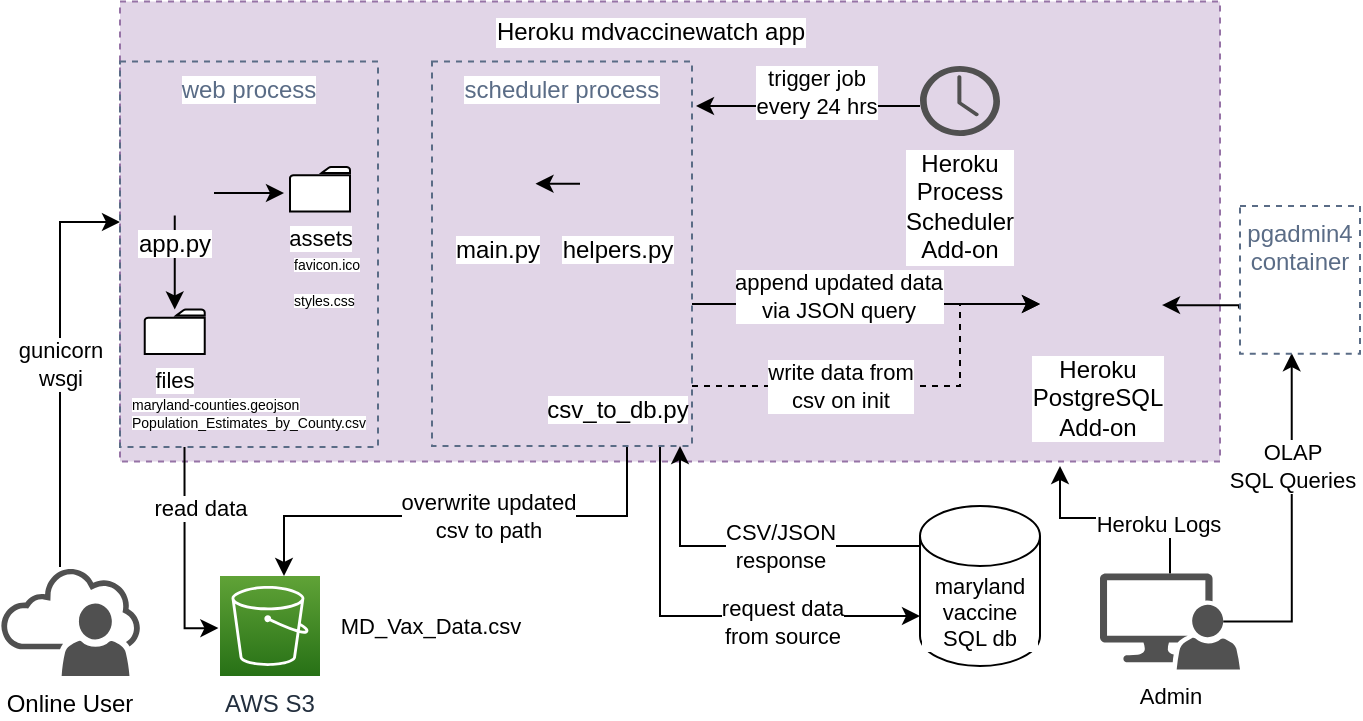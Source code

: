<mxfile version="14.6.3" type="github"><diagram id="Ht1M8jgEwFfnCIfOTk4-" name="Page-1"><mxGraphModel dx="815" dy="457" grid="1" gridSize="10" guides="1" tooltips="1" connect="1" arrows="1" fold="1" page="1" pageScale="1" pageWidth="1169" pageHeight="827" math="0" shadow="0"><root><mxCell id="0"/><mxCell id="1" parent="0"/><mxCell id="WkKg1ZLtneDwosYZ-dj9-24" value="" style="group;html=1;whiteSpace=wrap;labelBorderColor=none;labelBackgroundColor=#ffffff;" parent="1" vertex="1" connectable="0"><mxGeometry x="320" y="77.75" width="550" height="204.5" as="geometry"/></mxCell><mxCell id="Wg-BDxwl6Gt41xirrVJl-39" value="" style="fillColor=#e1d5e7;dashed=1;verticalAlign=top;fontStyle=0;html=1;whiteSpace=wrap;labelBorderColor=none;labelBackgroundColor=#ffffff;strokeColor=#9673a6;" vertex="1" parent="WkKg1ZLtneDwosYZ-dj9-24"><mxGeometry y="-30" width="550" height="230" as="geometry"/></mxCell><mxCell id="WkKg1ZLtneDwosYZ-dj9-11" value="web process" style="fillColor=none;strokeColor=#5A6C86;dashed=1;verticalAlign=top;fontStyle=0;fontColor=#5A6C86;html=1;whiteSpace=wrap;labelBorderColor=none;labelBackgroundColor=#ffffff;" parent="WkKg1ZLtneDwosYZ-dj9-24" vertex="1"><mxGeometry width="129" height="192.75" as="geometry"/></mxCell><mxCell id="Wg-BDxwl6Gt41xirrVJl-43" style="edgeStyle=orthogonalEdgeStyle;rounded=0;orthogonalLoop=1;jettySize=auto;html=1;labelBackgroundColor=#ffffff;fontSize=11;" edge="1" parent="WkKg1ZLtneDwosYZ-dj9-24"><mxGeometry relative="1" as="geometry"><mxPoint x="47" y="65.78" as="sourcePoint"/><mxPoint x="82" y="65.78" as="targetPoint"/><Array as="points"><mxPoint x="47" y="65.53"/></Array></mxGeometry></mxCell><mxCell id="Wg-BDxwl6Gt41xirrVJl-46" style="edgeStyle=orthogonalEdgeStyle;rounded=0;orthogonalLoop=1;jettySize=auto;html=1;labelBackgroundColor=#ffffff;fontSize=11;" edge="1" parent="WkKg1ZLtneDwosYZ-dj9-24" source="WkKg1ZLtneDwosYZ-dj9-5" target="Wg-BDxwl6Gt41xirrVJl-44"><mxGeometry relative="1" as="geometry"/></mxCell><mxCell id="WkKg1ZLtneDwosYZ-dj9-5" value="app.py" style="shape=image;verticalAlign=top;verticalLabelPosition=bottom;labelBackgroundColor=#ffffff;imageAspect=0;aspect=fixed;image=https://cdn2.iconfinder.com/data/icons/oxygen/128x128/mimetypes/application-x-python.png;html=1;whiteSpace=wrap;labelBorderColor=none;" parent="WkKg1ZLtneDwosYZ-dj9-24" vertex="1"><mxGeometry x="10" y="42.25" width="34.75" height="34.75" as="geometry"/></mxCell><mxCell id="Wg-BDxwl6Gt41xirrVJl-13" value="" style="shape=image;verticalAlign=top;verticalLabelPosition=bottom;labelBackgroundColor=#ffffff;imageAspect=0;aspect=fixed;image=https://cdn4.iconfinder.com/data/icons/logos-and-brands/512/97_Docker_logo_logos-128.png;html=1;whiteSpace=wrap;labelBorderColor=none;" vertex="1" parent="WkKg1ZLtneDwosYZ-dj9-24"><mxGeometry x="60" y="22.25" width="20" height="20" as="geometry"/></mxCell><mxCell id="Wg-BDxwl6Gt41xirrVJl-2" value="" style="shape=image;verticalAlign=top;verticalLabelPosition=bottom;labelBackgroundColor=#ffffff;imageAspect=0;aspect=fixed;image=https://cdn1.iconfinder.com/data/icons/simple-icons/128/heroku-128-black.png;html=1;whiteSpace=wrap;labelBorderColor=none;" vertex="1" parent="WkKg1ZLtneDwosYZ-dj9-24"><mxGeometry x="160" y="-30" width="30" height="30" as="geometry"/></mxCell><mxCell id="Wg-BDxwl6Gt41xirrVJl-16" value="Heroku PostgreSQL&lt;br&gt;Add-on" style="shape=image;verticalAlign=top;verticalLabelPosition=bottom;labelBackgroundColor=#ffffff;imageAspect=0;aspect=fixed;image=https://cdn4.iconfinder.com/data/icons/logos-brands-5/24/postgresql-128.png;html=1;whiteSpace=wrap;labelBorderColor=none;" vertex="1" parent="WkKg1ZLtneDwosYZ-dj9-24"><mxGeometry x="460" y="82.25" width="58" height="58" as="geometry"/></mxCell><mxCell id="Wg-BDxwl6Gt41xirrVJl-41" value="assets" style="pointerEvents=1;shadow=0;dashed=0;html=1;labelPosition=center;verticalLabelPosition=bottom;verticalAlign=top;outlineConnect=0;align=center;shape=mxgraph.office.concepts.folder;labelBackgroundColor=#ffffff;fontSize=11;" vertex="1" parent="WkKg1ZLtneDwosYZ-dj9-24"><mxGeometry x="85" y="52.75" width="30" height="22.25" as="geometry"/></mxCell><mxCell id="Wg-BDxwl6Gt41xirrVJl-44" value="files" style="pointerEvents=1;shadow=0;dashed=0;html=1;labelPosition=center;verticalLabelPosition=bottom;verticalAlign=top;outlineConnect=0;align=center;shape=mxgraph.office.concepts.folder;labelBackgroundColor=#ffffff;fontSize=11;" vertex="1" parent="WkKg1ZLtneDwosYZ-dj9-24"><mxGeometry x="12.37" y="124" width="30" height="22.25" as="geometry"/></mxCell><mxCell id="Wg-BDxwl6Gt41xirrVJl-45" value="&lt;p style=&quot;line-height: 70%&quot;&gt;&lt;span style=&quot;background-color: rgb(255 , 255 , 255) ; font-size: 7px&quot;&gt;maryland-counties.geojson&lt;/span&gt;&lt;br&gt;&lt;span style=&quot;background-color: rgb(255 , 255 , 255) ; font-size: 7px&quot;&gt;Population_Estimates_by_County.csv&lt;/span&gt;&lt;/p&gt;" style="text;html=1;align=left;verticalAlign=middle;resizable=0;points=[];autosize=1;strokeColor=none;fontSize=11;" vertex="1" parent="WkKg1ZLtneDwosYZ-dj9-24"><mxGeometry x="4" y="150.5" width="130" height="50" as="geometry"/></mxCell><mxCell id="Wg-BDxwl6Gt41xirrVJl-47" value="&lt;p style=&quot;line-height: 0%&quot;&gt;&lt;span style=&quot;font-size: 7px ; background-color: rgb(255 , 255 , 255) ; line-height: 60%&quot;&gt;favicon.ico&lt;/span&gt;&lt;/p&gt;&lt;p style=&quot;line-height: 70%&quot;&gt;&lt;span style=&quot;font-size: 7px ; background-color: rgb(255 , 255 , 255) ; line-height: 20%&quot;&gt;styles.css&lt;/span&gt;&lt;/p&gt;" style="text;html=1;align=left;verticalAlign=middle;resizable=0;points=[];autosize=1;strokeColor=none;fontSize=11;" vertex="1" parent="WkKg1ZLtneDwosYZ-dj9-24"><mxGeometry x="85" y="86.25" width="50" height="50" as="geometry"/></mxCell><mxCell id="WkKg1ZLtneDwosYZ-dj9-22" value="read&amp;nbsp;data" style="edgeStyle=orthogonalEdgeStyle;rounded=0;orthogonalLoop=1;jettySize=auto;entryX=-0.016;entryY=0.521;entryDx=0;entryDy=0;entryPerimeter=0;exitX=0.25;exitY=1;exitDx=0;exitDy=0;html=1;labelBorderColor=none;labelBackgroundColor=#ffffff;" parent="1" target="UEzPUAAOIrF-is8g5C7q-116" edge="1" source="WkKg1ZLtneDwosYZ-dj9-11"><mxGeometry x="-0.424" y="8" relative="1" as="geometry"><mxPoint x="380" y="531.176" as="targetPoint"/><mxPoint x="385" y="271" as="sourcePoint"/><Array as="points"><mxPoint x="352" y="361"/></Array><mxPoint as="offset"/></mxGeometry></mxCell><mxCell id="WkKg1ZLtneDwosYZ-dj9-21" value="overwrite updated&lt;br&gt;csv&amp;nbsp;to path" style="edgeStyle=orthogonalEdgeStyle;rounded=0;orthogonalLoop=1;jettySize=auto;exitX=0.75;exitY=1;exitDx=0;exitDy=0;html=1;labelBorderColor=none;labelBackgroundColor=#ffffff;" parent="1" source="WkKg1ZLtneDwosYZ-dj9-13" target="UEzPUAAOIrF-is8g5C7q-116" edge="1"><mxGeometry x="-0.115" relative="1" as="geometry"><Array as="points"><mxPoint x="573" y="305"/><mxPoint x="402" y="305"/></Array><mxPoint as="offset"/></mxGeometry></mxCell><mxCell id="WkKg1ZLtneDwosYZ-dj9-28" value="trigger job&lt;br&gt;every 24 hrs" style="edgeStyle=orthogonalEdgeStyle;rounded=0;orthogonalLoop=1;jettySize=auto;html=1;labelBorderColor=none;labelBackgroundColor=#ffffff;" parent="1" source="Wg-BDxwl6Gt41xirrVJl-10" edge="1"><mxGeometry x="-0.068" y="-7" relative="1" as="geometry"><mxPoint x="608" y="100" as="targetPoint"/><Array as="points"><mxPoint x="608" y="100"/></Array><mxPoint as="offset"/><mxPoint x="660" y="210" as="sourcePoint"/></mxGeometry></mxCell><mxCell id="WkKg1ZLtneDwosYZ-dj9-34" value="" style="edgeStyle=orthogonalEdgeStyle;rounded=0;orthogonalLoop=1;jettySize=auto;html=1;labelBorderColor=none;labelBackgroundColor=#ffffff;" parent="1" target="Wg-BDxwl6Gt41xirrVJl-16" edge="1"><mxGeometry relative="1" as="geometry"><Array as="points"><mxPoint x="606" y="199"/></Array><mxPoint x="606" y="199" as="sourcePoint"/><mxPoint x="620" y="385" as="targetPoint"/></mxGeometry></mxCell><mxCell id="Wg-BDxwl6Gt41xirrVJl-21" value="append updated&amp;nbsp;data&lt;br&gt;via JSON query" style="edgeLabel;align=center;verticalAlign=middle;resizable=0;points=[];html=1;labelBorderColor=none;labelBackgroundColor=#ffffff;" vertex="1" connectable="0" parent="WkKg1ZLtneDwosYZ-dj9-34"><mxGeometry x="-0.088" y="-4" relative="1" as="geometry"><mxPoint x="-7" y="-8" as="offset"/></mxGeometry></mxCell><mxCell id="WkKg1ZLtneDwosYZ-dj9-74" value="gunicorn&lt;br&gt;wsgi" style="edgeStyle=orthogonalEdgeStyle;rounded=0;orthogonalLoop=1;jettySize=auto;html=1;labelBorderColor=none;labelBackgroundColor=#ffffff;" parent="1" source="WkKg1ZLtneDwosYZ-dj9-72" target="WkKg1ZLtneDwosYZ-dj9-11" edge="1"><mxGeometry relative="1" as="geometry"><Array as="points"><mxPoint x="290" y="158"/></Array><mxPoint x="170" y="158" as="targetPoint"/></mxGeometry></mxCell><mxCell id="WkKg1ZLtneDwosYZ-dj9-72" value="Online User" style="pointerEvents=1;shadow=0;dashed=0;strokeColor=none;fillColor=#505050;labelPosition=center;verticalLabelPosition=bottom;outlineConnect=0;verticalAlign=top;align=center;shape=mxgraph.office.clouds.online_user;labelBackgroundColor=#ffffff;html=1;whiteSpace=wrap;labelBorderColor=none;" parent="1" vertex="1"><mxGeometry x="260" y="330.5" width="70" height="54.5" as="geometry"/></mxCell><mxCell id="Wg-BDxwl6Gt41xirrVJl-9" value="Heroku mdvaccinewatch app" style="text;align=center;verticalAlign=middle;resizable=0;points=[];autosize=1;strokeColor=none;html=1;labelBorderColor=none;labelBackgroundColor=#ffffff;" vertex="1" parent="1"><mxGeometry x="500" y="52.75" width="170" height="20" as="geometry"/></mxCell><mxCell id="Wg-BDxwl6Gt41xirrVJl-10" value="Heroku&lt;br&gt;Process Scheduler&lt;br&gt;Add-on" style="pointerEvents=1;shadow=0;dashed=0;strokeColor=none;fillColor=#505050;labelPosition=center;verticalLabelPosition=bottom;verticalAlign=top;outlineConnect=0;align=center;shape=mxgraph.office.concepts.clock;html=1;whiteSpace=wrap;labelBorderColor=none;labelBackgroundColor=#ffffff;" vertex="1" parent="1"><mxGeometry x="720" y="80" width="40" height="35" as="geometry"/></mxCell><mxCell id="Wg-BDxwl6Gt41xirrVJl-14" value="" style="group;html=1;whiteSpace=wrap;labelBorderColor=none;labelBackgroundColor=#ffffff;align=left;" vertex="1" connectable="0" parent="1"><mxGeometry x="370" y="335" width="230" height="50" as="geometry"/></mxCell><mxCell id="UEzPUAAOIrF-is8g5C7q-116" value="AWS S3" style="outlineConnect=0;fontColor=#232F3E;gradientColor=#60A337;gradientDirection=north;fillColor=#277116;strokeColor=#ffffff;dashed=0;verticalLabelPosition=bottom;verticalAlign=top;align=center;fontSize=12;fontStyle=0;aspect=fixed;shape=mxgraph.aws4.resourceIcon;resIcon=mxgraph.aws4.s3;labelBackgroundColor=#ffffff;html=1;whiteSpace=wrap;labelBorderColor=none;" parent="Wg-BDxwl6Gt41xirrVJl-14" vertex="1"><mxGeometry width="50.0" height="50.0" as="geometry"/></mxCell><mxCell id="Wg-BDxwl6Gt41xirrVJl-40" value="MD_Vax_Data.csv" style="text;html=1;align=center;verticalAlign=middle;resizable=0;points=[];autosize=1;strokeColor=none;fontSize=11;" vertex="1" parent="Wg-BDxwl6Gt41xirrVJl-14"><mxGeometry x="50" y="15" width="110" height="20" as="geometry"/></mxCell><mxCell id="Wg-BDxwl6Gt41xirrVJl-22" value="write data&amp;nbsp;from&lt;br&gt;csv&amp;nbsp;on init" style="edgeStyle=orthogonalEdgeStyle;rounded=0;orthogonalLoop=1;jettySize=auto;dashed=1;html=1;labelBorderColor=none;labelBackgroundColor=#ffffff;" edge="1" parent="1"><mxGeometry x="-0.311" relative="1" as="geometry"><mxPoint x="606" y="240" as="sourcePoint"/><mxPoint x="780" y="199" as="targetPoint"/><Array as="points"><mxPoint x="606" y="240"/><mxPoint x="740" y="240"/><mxPoint x="740" y="199"/></Array><mxPoint as="offset"/></mxGeometry></mxCell><mxCell id="Wg-BDxwl6Gt41xirrVJl-38" value="CSV/JSON&lt;br&gt;response" style="edgeStyle=orthogonalEdgeStyle;rounded=0;orthogonalLoop=1;jettySize=auto;html=1;exitX=0;exitY=0;exitDx=0;exitDy=0;labelBackgroundColor=#ffffff;fontSize=11;" edge="1" parent="1"><mxGeometry x="-0.176" relative="1" as="geometry"><mxPoint x="600" y="270" as="targetPoint"/><mxPoint x="720" y="320" as="sourcePoint"/><Array as="points"><mxPoint x="600" y="320"/></Array><mxPoint as="offset"/></mxGeometry></mxCell><mxCell id="Wg-BDxwl6Gt41xirrVJl-36" value="" style="edgeStyle=orthogonalEdgeStyle;rounded=0;orthogonalLoop=1;jettySize=auto;entryX=0;entryY=0.5;entryDx=0;entryDy=0;fontSize=11;html=1;labelBorderColor=none;labelBackgroundColor=#ffffff;" edge="1" parent="1"><mxGeometry relative="1" as="geometry"><mxPoint x="590" y="270" as="sourcePoint"/><mxPoint x="720" y="355" as="targetPoint"/><Array as="points"><mxPoint x="590" y="270"/><mxPoint x="590" y="360"/></Array></mxGeometry></mxCell><mxCell id="Wg-BDxwl6Gt41xirrVJl-37" value="request data&lt;br&gt;from source" style="edgeLabel;align=center;verticalAlign=middle;resizable=0;points=[];fontSize=11;html=1;labelBorderColor=none;labelBackgroundColor=#ffffff;" vertex="1" connectable="0" parent="Wg-BDxwl6Gt41xirrVJl-36"><mxGeometry x="0.435" y="-3" relative="1" as="geometry"><mxPoint x="-9" as="offset"/></mxGeometry></mxCell><mxCell id="WkKg1ZLtneDwosYZ-dj9-13" value="scheduler process" style="fillColor=none;strokeColor=#5A6C86;dashed=1;verticalAlign=top;fontStyle=0;fontColor=#5A6C86;html=1;whiteSpace=wrap;labelBorderColor=none;labelBackgroundColor=#ffffff;" parent="1" vertex="1"><mxGeometry x="476" y="77.75" width="130" height="192.25" as="geometry"/></mxCell><mxCell id="WkKg1ZLtneDwosYZ-dj9-14" value="" style="shape=image;verticalAlign=top;verticalLabelPosition=bottom;labelBackgroundColor=#ffffff;imageAspect=0;aspect=fixed;image=https://cdn4.iconfinder.com/data/icons/logos-and-brands/512/97_Docker_logo_logos-128.png;html=1;whiteSpace=wrap;labelBorderColor=none;" parent="1" vertex="1"><mxGeometry x="530" y="100" width="20" height="20" as="geometry"/></mxCell><mxCell id="Wg-BDxwl6Gt41xirrVJl-3" value="main.py" style="shape=image;verticalAlign=top;verticalLabelPosition=bottom;labelBackgroundColor=#ffffff;imageAspect=0;aspect=fixed;image=https://cdn2.iconfinder.com/data/icons/oxygen/128x128/mimetypes/application-x-python.png;html=1;whiteSpace=wrap;labelBorderColor=none;" vertex="1" parent="1"><mxGeometry x="490" y="120" width="37.75" height="37.75" as="geometry"/></mxCell><mxCell id="Wg-BDxwl6Gt41xirrVJl-8" value="" style="edgeStyle=orthogonalEdgeStyle;rounded=0;orthogonalLoop=1;jettySize=auto;exitX=0;exitY=0.5;exitDx=0;exitDy=0;entryX=1;entryY=0.5;entryDx=0;entryDy=0;html=1;labelBorderColor=none;labelBackgroundColor=#ffffff;" edge="1" parent="1" source="Wg-BDxwl6Gt41xirrVJl-5" target="Wg-BDxwl6Gt41xirrVJl-3"><mxGeometry x="476" y="77.75" as="geometry"/></mxCell><mxCell id="Wg-BDxwl6Gt41xirrVJl-5" value="helpers.py" style="shape=image;verticalAlign=top;verticalLabelPosition=bottom;labelBackgroundColor=#ffffff;imageAspect=0;aspect=fixed;image=https://cdn2.iconfinder.com/data/icons/oxygen/128x128/mimetypes/application-x-python.png;html=1;whiteSpace=wrap;labelBorderColor=none;" vertex="1" parent="1"><mxGeometry x="550" y="120" width="37.75" height="37.75" as="geometry"/></mxCell><mxCell id="Wg-BDxwl6Gt41xirrVJl-6" value="csv_to_db.py" style="shape=image;verticalAlign=top;verticalLabelPosition=bottom;labelBackgroundColor=#ffffff;imageAspect=0;aspect=fixed;image=https://cdn2.iconfinder.com/data/icons/oxygen/128x128/mimetypes/application-x-python.png;html=1;whiteSpace=wrap;labelBorderColor=none;" vertex="1" parent="1"><mxGeometry x="550" y="200" width="37.75" height="37.75" as="geometry"/></mxCell><mxCell id="Wg-BDxwl6Gt41xirrVJl-48" value="maryland vaccine SQL db" style="shape=cylinder3;whiteSpace=wrap;html=1;boundedLbl=1;backgroundOutline=1;size=15;labelBackgroundColor=#ffffff;fontSize=11;strokeColor=#000000;align=center;" vertex="1" parent="1"><mxGeometry x="720" y="300" width="60" height="80" as="geometry"/></mxCell><mxCell id="Wg-BDxwl6Gt41xirrVJl-51" value="Heroku Logs" style="edgeStyle=orthogonalEdgeStyle;rounded=0;orthogonalLoop=1;jettySize=auto;html=1;exitX=0.5;exitY=0;exitDx=0;exitDy=0;exitPerimeter=0;labelBackgroundColor=#ffffff;fontSize=11;" edge="1" parent="1" source="Wg-BDxwl6Gt41xirrVJl-49"><mxGeometry x="-0.551" y="6" relative="1" as="geometry"><mxPoint x="790" y="280" as="targetPoint"/><Array as="points"><mxPoint x="845" y="306"/><mxPoint x="790" y="306"/></Array><mxPoint as="offset"/></mxGeometry></mxCell><mxCell id="Wg-BDxwl6Gt41xirrVJl-56" value="OLAP&lt;br&gt;SQL Queries" style="edgeStyle=orthogonalEdgeStyle;rounded=0;orthogonalLoop=1;jettySize=auto;html=1;exitX=0.88;exitY=0.5;exitDx=0;exitDy=0;exitPerimeter=0;entryX=0.431;entryY=0.996;entryDx=0;entryDy=0;labelBackgroundColor=#ffffff;fontSize=11;entryPerimeter=0;" edge="1" parent="1" source="Wg-BDxwl6Gt41xirrVJl-49" target="Wg-BDxwl6Gt41xirrVJl-53"><mxGeometry x="0.331" relative="1" as="geometry"><Array as="points"><mxPoint x="906" y="358"/></Array><mxPoint as="offset"/></mxGeometry></mxCell><mxCell id="Wg-BDxwl6Gt41xirrVJl-49" value="Admin" style="pointerEvents=1;shadow=0;dashed=0;html=1;strokeColor=none;labelPosition=center;verticalLabelPosition=bottom;verticalAlign=top;align=center;fillColor=#515151;shape=mxgraph.mscae.system_center.admin_console;labelBackgroundColor=#ffffff;fontSize=11;" vertex="1" parent="1"><mxGeometry x="810" y="333.75" width="70" height="48" as="geometry"/></mxCell><mxCell id="Wg-BDxwl6Gt41xirrVJl-58" style="edgeStyle=orthogonalEdgeStyle;rounded=0;orthogonalLoop=1;jettySize=auto;html=1;exitX=-0.009;exitY=0.694;exitDx=0;exitDy=0;entryX=1.052;entryY=0.682;entryDx=0;entryDy=0;entryPerimeter=0;labelBackgroundColor=#ffffff;fontSize=11;exitPerimeter=0;" edge="1" parent="1" source="Wg-BDxwl6Gt41xirrVJl-53" target="Wg-BDxwl6Gt41xirrVJl-16"><mxGeometry relative="1" as="geometry"><Array as="points"><mxPoint x="879" y="200"/></Array></mxGeometry></mxCell><mxCell id="Wg-BDxwl6Gt41xirrVJl-53" value="pgadmin4 container" style="fillColor=none;strokeColor=#5A6C86;dashed=1;verticalAlign=top;fontStyle=0;fontColor=#5A6C86;html=1;whiteSpace=wrap;labelBorderColor=none;labelBackgroundColor=#ffffff;" vertex="1" parent="1"><mxGeometry x="880" y="150" width="60" height="73.88" as="geometry"/></mxCell><mxCell id="Wg-BDxwl6Gt41xirrVJl-54" value="" style="shape=image;verticalAlign=top;verticalLabelPosition=bottom;labelBackgroundColor=#ffffff;imageAspect=0;aspect=fixed;image=https://cdn4.iconfinder.com/data/icons/logos-and-brands/512/97_Docker_logo_logos-128.png;html=1;whiteSpace=wrap;labelBorderColor=none;" vertex="1" parent="1"><mxGeometry x="900" y="190" width="20" height="20" as="geometry"/></mxCell></root></mxGraphModel></diagram></mxfile>